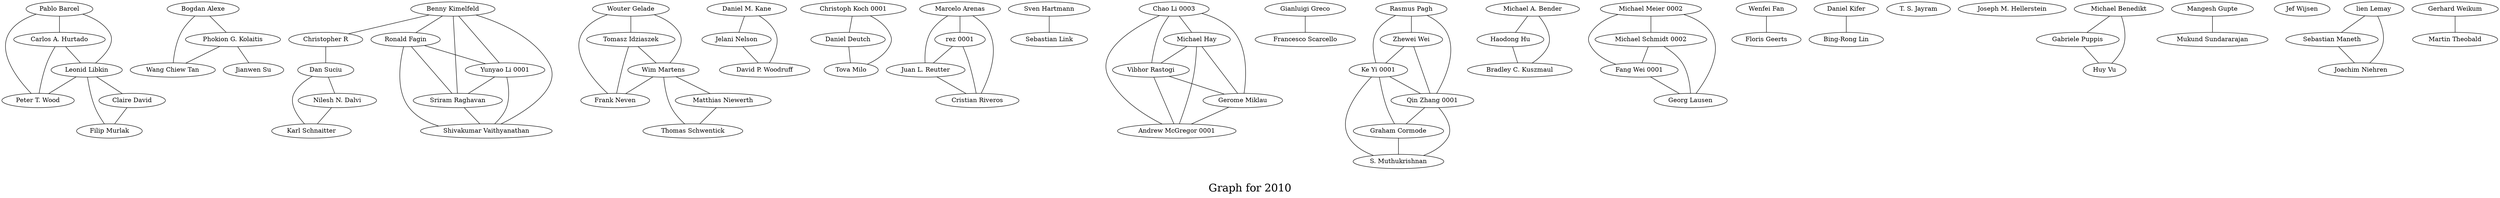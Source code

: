 /*****
Graph for 2010
*****/

graph G {
  graph [splines=true overlap=false]
  node  [shape=ellipse, width=0.3, height=0.3]
  0 [label="Pablo Barcel"];
  1 [label="Carlos A. Hurtado"];
  2 [label="Leonid Libkin"];
  3 [label="Peter T. Wood"];
  4 [label="Bogdan Alexe"];
  5 [label="Phokion G. Kolaitis"];
  6 [label="Wang Chiew Tan"];
  7 [label="Benny Kimelfeld"];
  8 [label="Christopher R"];
  9 [label="Wouter Gelade"];
  10 [label="Tomasz Idziaszek"];
  11 [label="Wim Martens"];
  12 [label="Frank Neven"];
  13 [label="Dan Suciu"];
  14 [label="Claire David"];
  15 [label="Filip Murlak"];
  16 [label="Daniel M. Kane"];
  17 [label="Jelani Nelson"];
  18 [label="David P. Woodruff"];
  19 [label="Christoph Koch 0001"];
  20 [label="Marcelo Arenas"];
  21 [label="rez 0001"];
  22 [label="Juan L. Reutter"];
  23 [label="Cristian Riveros"];
  24 [label="Sven Hartmann"];
  25 [label="Sebastian Link"];
  26 [label="Jianwen Su"];
  27 [label="Chao Li 0003"];
  28 [label="Michael Hay"];
  29 [label="Vibhor Rastogi"];
  30 [label="Gerome Miklau"];
  31 [label="Andrew McGregor 0001"];
  32 [label="Gianluigi Greco"];
  33 [label="Francesco Scarcello"];
  34 [label="Rasmus Pagh"];
  35 [label="Zhewei Wei"];
  36 [label="Ke Yi 0001"];
  37 [label="Qin Zhang 0001"];
  38 [label="Michael A. Bender"];
  39 [label="Haodong Hu"];
  40 [label="Bradley C. Kuszmaul"];
  41 [label="Michael Meier 0002"];
  42 [label="Michael Schmidt 0002"];
  43 [label="Fang Wei 0001"];
  44 [label="Georg Lausen"];
  45 [label="Wenfei Fan"];
  46 [label="Floris Geerts"];
  47 [label="Daniel Kifer"];
  48 [label="Bing-Rong Lin"];
  49 [label="T. S. Jayram"];
  50 [label="Nilesh N. Dalvi"];
  51 [label="Karl Schnaitter"];
  52 [label="Joseph M. Hellerstein"];
  53 [label="Daniel Deutch"];
  54 [label="Tova Milo"];
  55 [label="Ronald Fagin"];
  56 [label="Yunyao Li 0001"];
  57 [label="Sriram Raghavan"];
  58 [label="Shivakumar Vaithyanathan"];
  59 [label="Michael Benedikt"];
  60 [label="Gabriele Puppis"];
  61 [label="Huy Vu"];
  62 [label="Mangesh Gupte"];
  63 [label="Mukund Sundararajan"];
  64 [label="Jef Wijsen"];
  65 [label="Matthias Niewerth"];
  66 [label="Thomas Schwentick"];
  67 [label="Graham Cormode"];
  68 [label="S. Muthukrishnan"];
  69 [label="lien Lemay"];
  70 [label="Sebastian Maneth"];
  71 [label="Joachim Niehren"];
  72 [label="Gerhard Weikum"];
  73 [label="Martin Theobald"];
  0 -- 1;
  0 -- 2;
  0 -- 3;
  1 -- 2;
  1 -- 3;
  2 -- 3;
  2 -- 14;
  2 -- 15;
  4 -- 5;
  4 -- 6;
  5 -- 6;
  5 -- 26;
  7 -- 8;
  7 -- 55;
  7 -- 56;
  7 -- 57;
  7 -- 58;
  8 -- 13;
  9 -- 10;
  9 -- 11;
  9 -- 12;
  10 -- 11;
  10 -- 12;
  11 -- 12;
  11 -- 65;
  11 -- 66;
  13 -- 50;
  13 -- 51;
  14 -- 15;
  16 -- 17;
  16 -- 18;
  17 -- 18;
  19 -- 53;
  19 -- 54;
  20 -- 21;
  20 -- 22;
  20 -- 23;
  21 -- 22;
  21 -- 23;
  22 -- 23;
  24 -- 25;
  27 -- 28;
  27 -- 29;
  27 -- 30;
  27 -- 31;
  28 -- 29;
  28 -- 30;
  28 -- 31;
  29 -- 30;
  29 -- 31;
  30 -- 31;
  32 -- 33;
  34 -- 35;
  34 -- 36;
  34 -- 37;
  35 -- 36;
  35 -- 37;
  36 -- 37;
  36 -- 67;
  36 -- 68;
  37 -- 67;
  37 -- 68;
  38 -- 39;
  38 -- 40;
  39 -- 40;
  41 -- 42;
  41 -- 43;
  41 -- 44;
  42 -- 43;
  42 -- 44;
  43 -- 44;
  45 -- 46;
  47 -- 48;
  50 -- 51;
  53 -- 54;
  55 -- 56;
  55 -- 57;
  55 -- 58;
  56 -- 57;
  56 -- 58;
  57 -- 58;
  59 -- 60;
  59 -- 61;
  60 -- 61;
  62 -- 63;
  65 -- 66;
  67 -- 68;
  69 -- 70;
  69 -- 71;
  70 -- 71;
  72 -- 73;
  label = "\nGraph for 2010\n";  fontsize=24;
}
